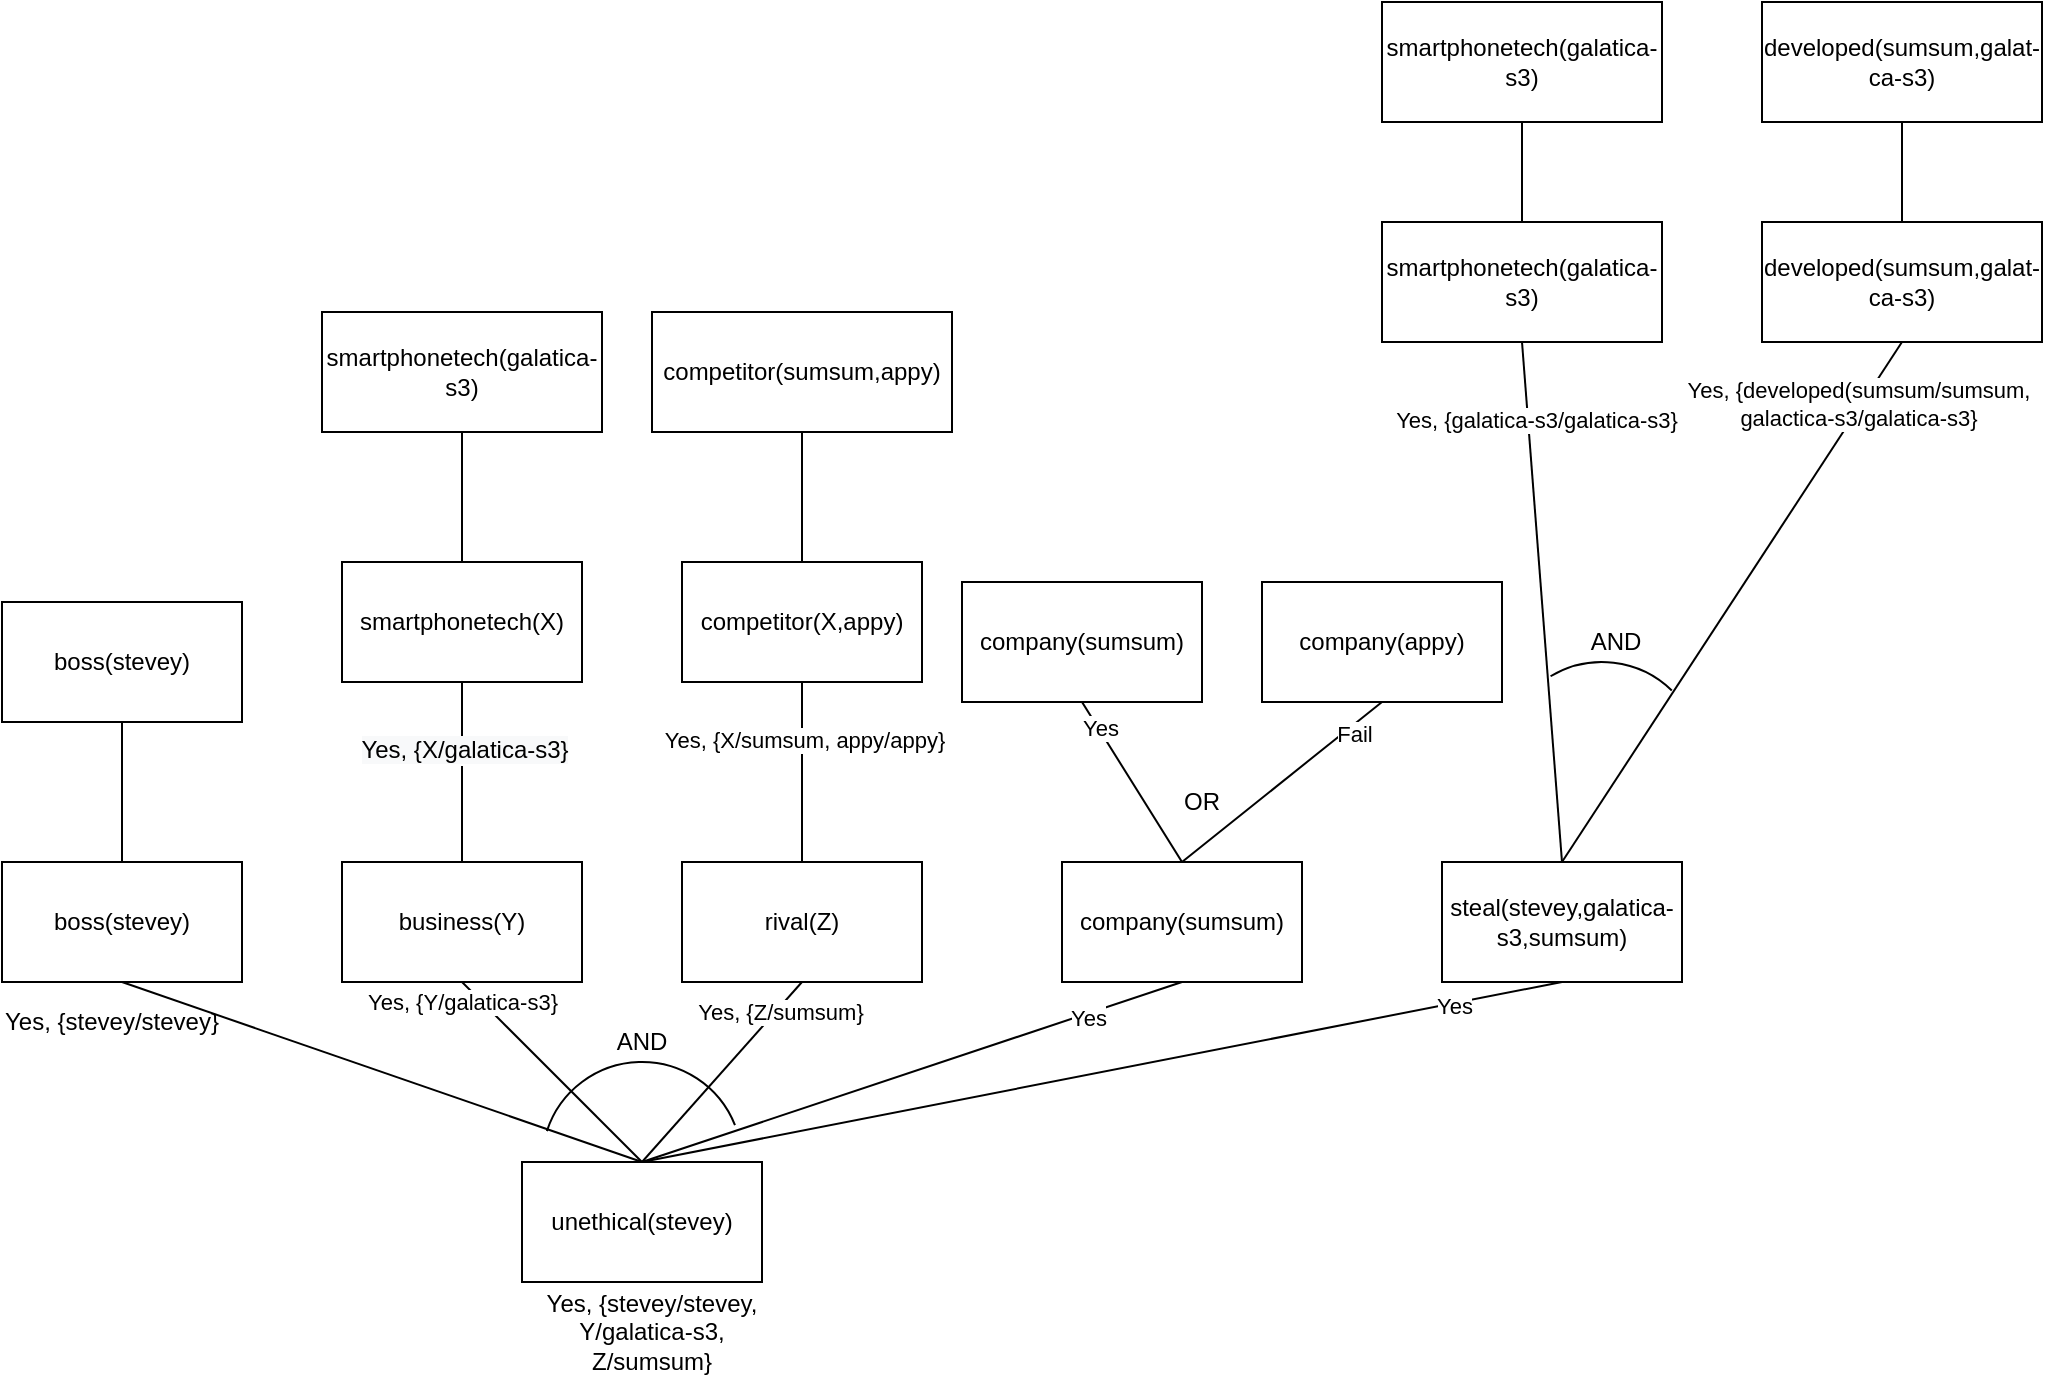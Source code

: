 <mxfile version="13.8.5" type="device"><diagram id="map2rE78PGjkMiUk6qMO" name="Page-1"><mxGraphModel dx="1136" dy="779" grid="1" gridSize="10" guides="1" tooltips="1" connect="1" arrows="1" fold="1" page="1" pageScale="1" pageWidth="827" pageHeight="1169" math="0" shadow="0"><root><mxCell id="0"/><mxCell id="1" parent="0"/><mxCell id="GyibkzqdSX2MKd0BBO6O-6" style="rounded=0;orthogonalLoop=1;jettySize=auto;html=1;exitX=0.5;exitY=0;exitDx=0;exitDy=0;entryX=0.5;entryY=1;entryDx=0;entryDy=0;endArrow=none;endFill=0;" edge="1" parent="1" source="GyibkzqdSX2MKd0BBO6O-1" target="GyibkzqdSX2MKd0BBO6O-2"><mxGeometry relative="1" as="geometry"/></mxCell><mxCell id="GyibkzqdSX2MKd0BBO6O-7" style="edgeStyle=none;rounded=0;orthogonalLoop=1;jettySize=auto;html=1;exitX=0.5;exitY=0;exitDx=0;exitDy=0;entryX=0.5;entryY=1;entryDx=0;entryDy=0;endArrow=none;endFill=0;" edge="1" parent="1" source="GyibkzqdSX2MKd0BBO6O-1" target="GyibkzqdSX2MKd0BBO6O-3"><mxGeometry relative="1" as="geometry"/></mxCell><mxCell id="GyibkzqdSX2MKd0BBO6O-28" value="Yes, {Y/galatica-s3}" style="edgeLabel;html=1;align=center;verticalAlign=middle;resizable=0;points=[];" vertex="1" connectable="0" parent="GyibkzqdSX2MKd0BBO6O-7"><mxGeometry x="0.718" y="-2" relative="1" as="geometry"><mxPoint x="-14.05" y="-1.22" as="offset"/></mxGeometry></mxCell><mxCell id="GyibkzqdSX2MKd0BBO6O-8" style="edgeStyle=none;rounded=0;orthogonalLoop=1;jettySize=auto;html=1;exitX=0.5;exitY=0;exitDx=0;exitDy=0;entryX=0.5;entryY=1;entryDx=0;entryDy=0;endArrow=none;endFill=0;" edge="1" parent="1" source="GyibkzqdSX2MKd0BBO6O-1" target="GyibkzqdSX2MKd0BBO6O-4"><mxGeometry relative="1" as="geometry"/></mxCell><mxCell id="GyibkzqdSX2MKd0BBO6O-34" value="Yes, {Z/sumsum}" style="edgeLabel;html=1;align=center;verticalAlign=middle;resizable=0;points=[];" vertex="1" connectable="0" parent="GyibkzqdSX2MKd0BBO6O-8"><mxGeometry x="0.713" y="-2" relative="1" as="geometry"><mxPoint x="-1" as="offset"/></mxGeometry></mxCell><mxCell id="GyibkzqdSX2MKd0BBO6O-9" style="edgeStyle=none;rounded=0;orthogonalLoop=1;jettySize=auto;html=1;exitX=0.5;exitY=0;exitDx=0;exitDy=0;entryX=0.5;entryY=1;entryDx=0;entryDy=0;endArrow=none;endFill=0;" edge="1" parent="1" source="GyibkzqdSX2MKd0BBO6O-1" target="GyibkzqdSX2MKd0BBO6O-43"><mxGeometry relative="1" as="geometry"><mxPoint x="570" y="870" as="targetPoint"/></mxGeometry></mxCell><mxCell id="GyibkzqdSX2MKd0BBO6O-54" value="Yes" style="edgeLabel;html=1;align=center;verticalAlign=middle;resizable=0;points=[];" vertex="1" connectable="0" parent="GyibkzqdSX2MKd0BBO6O-9"><mxGeometry x="0.764" y="-1" relative="1" as="geometry"><mxPoint as="offset"/></mxGeometry></mxCell><mxCell id="GyibkzqdSX2MKd0BBO6O-59" style="edgeStyle=none;rounded=0;orthogonalLoop=1;jettySize=auto;html=1;exitX=0.5;exitY=0;exitDx=0;exitDy=0;entryX=0.5;entryY=1;entryDx=0;entryDy=0;endArrow=none;endFill=0;" edge="1" parent="1" source="GyibkzqdSX2MKd0BBO6O-1" target="GyibkzqdSX2MKd0BBO6O-57"><mxGeometry relative="1" as="geometry"/></mxCell><mxCell id="GyibkzqdSX2MKd0BBO6O-60" value="Yes" style="edgeLabel;html=1;align=center;verticalAlign=middle;resizable=0;points=[];" vertex="1" connectable="0" parent="GyibkzqdSX2MKd0BBO6O-59"><mxGeometry x="0.644" y="-2" relative="1" as="geometry"><mxPoint as="offset"/></mxGeometry></mxCell><mxCell id="GyibkzqdSX2MKd0BBO6O-1" value="unethical(stevey)" style="rounded=0;whiteSpace=wrap;html=1;" vertex="1" parent="1"><mxGeometry x="260" y="960" width="120" height="60" as="geometry"/></mxCell><mxCell id="GyibkzqdSX2MKd0BBO6O-21" style="edgeStyle=none;rounded=0;orthogonalLoop=1;jettySize=auto;html=1;exitX=0.5;exitY=0;exitDx=0;exitDy=0;entryX=0.5;entryY=1;entryDx=0;entryDy=0;endArrow=none;endFill=0;" edge="1" parent="1" source="GyibkzqdSX2MKd0BBO6O-2" target="GyibkzqdSX2MKd0BBO6O-20"><mxGeometry relative="1" as="geometry"/></mxCell><mxCell id="GyibkzqdSX2MKd0BBO6O-2" value="boss(stevey)" style="rounded=0;whiteSpace=wrap;html=1;" vertex="1" parent="1"><mxGeometry y="810" width="120" height="60" as="geometry"/></mxCell><mxCell id="GyibkzqdSX2MKd0BBO6O-3" value="business(Y)" style="rounded=0;whiteSpace=wrap;html=1;" vertex="1" parent="1"><mxGeometry x="170" y="810" width="120" height="60" as="geometry"/></mxCell><mxCell id="GyibkzqdSX2MKd0BBO6O-30" style="edgeStyle=none;rounded=0;orthogonalLoop=1;jettySize=auto;html=1;exitX=0.5;exitY=0;exitDx=0;exitDy=0;entryX=0.5;entryY=1;entryDx=0;entryDy=0;endArrow=none;endFill=0;" edge="1" parent="1" source="GyibkzqdSX2MKd0BBO6O-4" target="GyibkzqdSX2MKd0BBO6O-29"><mxGeometry relative="1" as="geometry"/></mxCell><mxCell id="GyibkzqdSX2MKd0BBO6O-33" value="Yes, {X/sumsum, appy/appy}" style="edgeLabel;html=1;align=center;verticalAlign=middle;resizable=0;points=[];" vertex="1" connectable="0" parent="GyibkzqdSX2MKd0BBO6O-30"><mxGeometry x="0.363" y="-1" relative="1" as="geometry"><mxPoint as="offset"/></mxGeometry></mxCell><mxCell id="GyibkzqdSX2MKd0BBO6O-4" value="rival(Z)" style="rounded=0;whiteSpace=wrap;html=1;" vertex="1" parent="1"><mxGeometry x="340" y="810" width="120" height="60" as="geometry"/></mxCell><mxCell id="GyibkzqdSX2MKd0BBO6O-13" value="" style="verticalLabelPosition=bottom;verticalAlign=top;html=1;shape=mxgraph.basic.arc;startAngle=0.55;endAngle=0.94;labelBackgroundColor=none;rotation=90;" vertex="1" parent="1"><mxGeometry x="270" y="910" width="100" height="100" as="geometry"/></mxCell><mxCell id="GyibkzqdSX2MKd0BBO6O-14" value="AND" style="text;html=1;strokeColor=none;fillColor=none;align=center;verticalAlign=middle;whiteSpace=wrap;rounded=0;labelBackgroundColor=none;" vertex="1" parent="1"><mxGeometry x="300" y="890" width="40" height="20" as="geometry"/></mxCell><mxCell id="GyibkzqdSX2MKd0BBO6O-17" value="Yes, {stevey/stevey}" style="text;html=1;strokeColor=none;fillColor=none;align=center;verticalAlign=middle;whiteSpace=wrap;rounded=0;labelBackgroundColor=none;" vertex="1" parent="1"><mxGeometry y="880" width="110" height="20" as="geometry"/></mxCell><mxCell id="GyibkzqdSX2MKd0BBO6O-19" value="" style="edgeStyle=none;rounded=0;orthogonalLoop=1;jettySize=auto;html=1;endArrow=none;endFill=0;" edge="1" parent="1" source="GyibkzqdSX2MKd0BBO6O-18" target="GyibkzqdSX2MKd0BBO6O-3"><mxGeometry relative="1" as="geometry"/></mxCell><mxCell id="GyibkzqdSX2MKd0BBO6O-27" value="&lt;span style=&quot;font-size: 12px ; background-color: rgb(248 , 249 , 250)&quot;&gt;Yes, {X/galatica-s3}&lt;/span&gt;" style="edgeLabel;html=1;align=center;verticalAlign=middle;resizable=0;points=[];" vertex="1" connectable="0" parent="GyibkzqdSX2MKd0BBO6O-19"><mxGeometry x="-0.259" y="1" relative="1" as="geometry"><mxPoint as="offset"/></mxGeometry></mxCell><mxCell id="GyibkzqdSX2MKd0BBO6O-24" style="edgeStyle=none;rounded=0;orthogonalLoop=1;jettySize=auto;html=1;exitX=0.5;exitY=0;exitDx=0;exitDy=0;entryX=0.5;entryY=1;entryDx=0;entryDy=0;endArrow=none;endFill=0;" edge="1" parent="1" source="GyibkzqdSX2MKd0BBO6O-18" target="GyibkzqdSX2MKd0BBO6O-23"><mxGeometry relative="1" as="geometry"/></mxCell><mxCell id="GyibkzqdSX2MKd0BBO6O-18" value="smartphonetech(X)" style="rounded=0;whiteSpace=wrap;html=1;" vertex="1" parent="1"><mxGeometry x="170" y="660" width="120" height="60" as="geometry"/></mxCell><mxCell id="GyibkzqdSX2MKd0BBO6O-20" value="boss(stevey)" style="rounded=0;whiteSpace=wrap;html=1;" vertex="1" parent="1"><mxGeometry y="680" width="120" height="60" as="geometry"/></mxCell><mxCell id="GyibkzqdSX2MKd0BBO6O-23" value="smartphonetech(galatica-s3)" style="rounded=0;whiteSpace=wrap;html=1;" vertex="1" parent="1"><mxGeometry x="160" y="535" width="140" height="60" as="geometry"/></mxCell><mxCell id="GyibkzqdSX2MKd0BBO6O-32" style="edgeStyle=none;rounded=0;orthogonalLoop=1;jettySize=auto;html=1;exitX=0.5;exitY=0;exitDx=0;exitDy=0;entryX=0.5;entryY=1;entryDx=0;entryDy=0;endArrow=none;endFill=0;" edge="1" parent="1" source="GyibkzqdSX2MKd0BBO6O-29" target="GyibkzqdSX2MKd0BBO6O-31"><mxGeometry relative="1" as="geometry"/></mxCell><mxCell id="GyibkzqdSX2MKd0BBO6O-29" value="competitor(X,appy)" style="rounded=0;whiteSpace=wrap;html=1;" vertex="1" parent="1"><mxGeometry x="340" y="660" width="120" height="60" as="geometry"/></mxCell><mxCell id="GyibkzqdSX2MKd0BBO6O-31" value="competitor(sumsum,appy)" style="rounded=0;whiteSpace=wrap;html=1;" vertex="1" parent="1"><mxGeometry x="325" y="535" width="150" height="60" as="geometry"/></mxCell><mxCell id="GyibkzqdSX2MKd0BBO6O-48" value="" style="edgeStyle=none;rounded=0;orthogonalLoop=1;jettySize=auto;html=1;endArrow=none;endFill=0;" edge="1" parent="1" source="GyibkzqdSX2MKd0BBO6O-35" target="GyibkzqdSX2MKd0BBO6O-47"><mxGeometry relative="1" as="geometry"/></mxCell><mxCell id="GyibkzqdSX2MKd0BBO6O-35" value="smartphonetech(galatica-s3)" style="rounded=0;whiteSpace=wrap;html=1;" vertex="1" parent="1"><mxGeometry x="690" y="490" width="140" height="60" as="geometry"/></mxCell><mxCell id="GyibkzqdSX2MKd0BBO6O-51" style="edgeStyle=none;rounded=0;orthogonalLoop=1;jettySize=auto;html=1;exitX=0.5;exitY=0;exitDx=0;exitDy=0;entryX=0.5;entryY=1;entryDx=0;entryDy=0;endArrow=none;endFill=0;" edge="1" parent="1" source="GyibkzqdSX2MKd0BBO6O-36" target="GyibkzqdSX2MKd0BBO6O-50"><mxGeometry relative="1" as="geometry"/></mxCell><mxCell id="GyibkzqdSX2MKd0BBO6O-36" value="developed(sumsum,galat-ca-s3)" style="rounded=0;whiteSpace=wrap;html=1;" vertex="1" parent="1"><mxGeometry x="880" y="490" width="140" height="60" as="geometry"/></mxCell><mxCell id="GyibkzqdSX2MKd0BBO6O-39" value="" style="verticalLabelPosition=bottom;verticalAlign=top;html=1;shape=mxgraph.basic.arc;startAngle=0.664;endAngle=0.873;labelBackgroundColor=none;rotation=90;" vertex="1" parent="1"><mxGeometry x="750" y="710" width="100" height="100" as="geometry"/></mxCell><mxCell id="GyibkzqdSX2MKd0BBO6O-41" value="AND" style="text;html=1;strokeColor=none;fillColor=none;align=center;verticalAlign=middle;whiteSpace=wrap;rounded=0;labelBackgroundColor=none;" vertex="1" parent="1"><mxGeometry x="787" y="690" width="40" height="20" as="geometry"/></mxCell><mxCell id="GyibkzqdSX2MKd0BBO6O-45" style="edgeStyle=none;rounded=0;orthogonalLoop=1;jettySize=auto;html=1;exitX=0.5;exitY=0;exitDx=0;exitDy=0;entryX=0.5;entryY=1;entryDx=0;entryDy=0;endArrow=none;endFill=0;" edge="1" parent="1" source="GyibkzqdSX2MKd0BBO6O-43" target="GyibkzqdSX2MKd0BBO6O-35"><mxGeometry relative="1" as="geometry"/></mxCell><mxCell id="GyibkzqdSX2MKd0BBO6O-52" value="Yes, {galatica-s3/galatica-s3}" style="edgeLabel;html=1;align=center;verticalAlign=middle;resizable=0;points=[];" vertex="1" connectable="0" parent="GyibkzqdSX2MKd0BBO6O-45"><mxGeometry x="0.701" y="-4" relative="1" as="geometry"><mxPoint as="offset"/></mxGeometry></mxCell><mxCell id="GyibkzqdSX2MKd0BBO6O-46" style="edgeStyle=none;rounded=0;orthogonalLoop=1;jettySize=auto;html=1;exitX=0.5;exitY=0;exitDx=0;exitDy=0;entryX=0.5;entryY=1;entryDx=0;entryDy=0;endArrow=none;endFill=0;" edge="1" parent="1" source="GyibkzqdSX2MKd0BBO6O-43" target="GyibkzqdSX2MKd0BBO6O-36"><mxGeometry relative="1" as="geometry"/></mxCell><mxCell id="GyibkzqdSX2MKd0BBO6O-53" value="Yes, {developed(sumsum/sumsum, &lt;br&gt;galactica-s3/galatica-s3}" style="edgeLabel;html=1;align=center;verticalAlign=middle;resizable=0;points=[];" vertex="1" connectable="0" parent="GyibkzqdSX2MKd0BBO6O-46"><mxGeometry x="0.753" y="2" relative="1" as="geometry"><mxPoint as="offset"/></mxGeometry></mxCell><mxCell id="GyibkzqdSX2MKd0BBO6O-43" value="steal(stevey,galatica-s3,sumsum)" style="rounded=0;whiteSpace=wrap;html=1;" vertex="1" parent="1"><mxGeometry x="720" y="810" width="120" height="60" as="geometry"/></mxCell><mxCell id="GyibkzqdSX2MKd0BBO6O-47" value="smartphonetech(galatica-s3)" style="rounded=0;whiteSpace=wrap;html=1;" vertex="1" parent="1"><mxGeometry x="690" y="380" width="140" height="60" as="geometry"/></mxCell><mxCell id="GyibkzqdSX2MKd0BBO6O-50" value="developed(sumsum,galat-ca-s3)" style="rounded=0;whiteSpace=wrap;html=1;" vertex="1" parent="1"><mxGeometry x="880" y="380" width="140" height="60" as="geometry"/></mxCell><mxCell id="GyibkzqdSX2MKd0BBO6O-55" value="Yes, {stevey/stevey, Y/galatica-s3, Z/sumsum}" style="text;html=1;strokeColor=none;fillColor=none;align=center;verticalAlign=middle;whiteSpace=wrap;rounded=0;labelBackgroundColor=none;" vertex="1" parent="1"><mxGeometry x="270" y="1030" width="110" height="30" as="geometry"/></mxCell><mxCell id="GyibkzqdSX2MKd0BBO6O-63" style="edgeStyle=none;rounded=0;orthogonalLoop=1;jettySize=auto;html=1;exitX=0.5;exitY=0;exitDx=0;exitDy=0;entryX=0.5;entryY=1;entryDx=0;entryDy=0;endArrow=none;endFill=0;" edge="1" parent="1" source="GyibkzqdSX2MKd0BBO6O-57" target="GyibkzqdSX2MKd0BBO6O-61"><mxGeometry relative="1" as="geometry"/></mxCell><mxCell id="GyibkzqdSX2MKd0BBO6O-67" value="Yes" style="edgeLabel;html=1;align=center;verticalAlign=middle;resizable=0;points=[];" vertex="1" connectable="0" parent="GyibkzqdSX2MKd0BBO6O-63"><mxGeometry x="0.685" y="-1" relative="1" as="geometry"><mxPoint y="1" as="offset"/></mxGeometry></mxCell><mxCell id="GyibkzqdSX2MKd0BBO6O-64" style="edgeStyle=none;rounded=0;orthogonalLoop=1;jettySize=auto;html=1;exitX=0.5;exitY=0;exitDx=0;exitDy=0;entryX=0.5;entryY=1;entryDx=0;entryDy=0;endArrow=none;endFill=0;" edge="1" parent="1" source="GyibkzqdSX2MKd0BBO6O-57" target="GyibkzqdSX2MKd0BBO6O-62"><mxGeometry relative="1" as="geometry"/></mxCell><mxCell id="GyibkzqdSX2MKd0BBO6O-68" value="Fail" style="edgeLabel;html=1;align=center;verticalAlign=middle;resizable=0;points=[];" vertex="1" connectable="0" parent="GyibkzqdSX2MKd0BBO6O-64"><mxGeometry x="0.671" y="-3" relative="1" as="geometry"><mxPoint as="offset"/></mxGeometry></mxCell><mxCell id="GyibkzqdSX2MKd0BBO6O-57" value="company(sumsum)" style="rounded=0;whiteSpace=wrap;html=1;" vertex="1" parent="1"><mxGeometry x="530" y="810" width="120" height="60" as="geometry"/></mxCell><mxCell id="GyibkzqdSX2MKd0BBO6O-61" value="company(sumsum)" style="rounded=0;whiteSpace=wrap;html=1;" vertex="1" parent="1"><mxGeometry x="480" y="670" width="120" height="60" as="geometry"/></mxCell><mxCell id="GyibkzqdSX2MKd0BBO6O-62" value="company(appy)" style="rounded=0;whiteSpace=wrap;html=1;" vertex="1" parent="1"><mxGeometry x="630" y="670" width="120" height="60" as="geometry"/></mxCell><mxCell id="GyibkzqdSX2MKd0BBO6O-65" value="OR" style="text;html=1;strokeColor=none;fillColor=none;align=center;verticalAlign=middle;whiteSpace=wrap;rounded=0;labelBackgroundColor=none;" vertex="1" parent="1"><mxGeometry x="580" y="770" width="40" height="20" as="geometry"/></mxCell></root></mxGraphModel></diagram></mxfile>